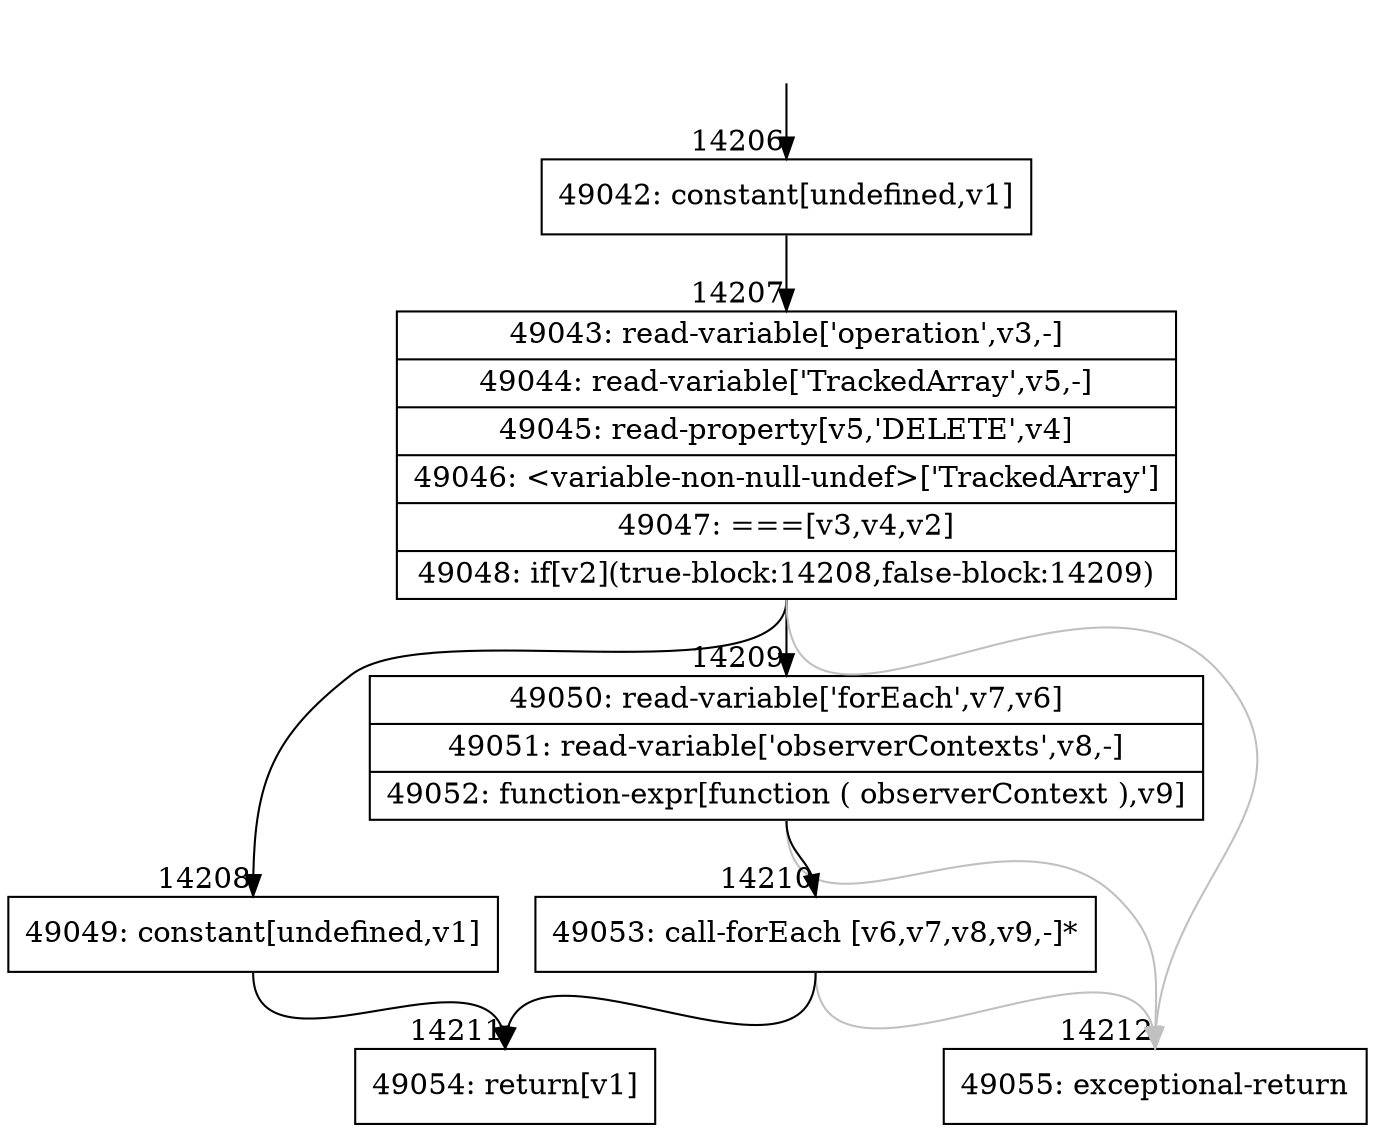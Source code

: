 digraph {
rankdir="TD"
BB_entry1180[shape=none,label=""];
BB_entry1180 -> BB14206 [tailport=s, headport=n, headlabel="    14206"]
BB14206 [shape=record label="{49042: constant[undefined,v1]}" ] 
BB14206 -> BB14207 [tailport=s, headport=n, headlabel="      14207"]
BB14207 [shape=record label="{49043: read-variable['operation',v3,-]|49044: read-variable['TrackedArray',v5,-]|49045: read-property[v5,'DELETE',v4]|49046: \<variable-non-null-undef\>['TrackedArray']|49047: ===[v3,v4,v2]|49048: if[v2](true-block:14208,false-block:14209)}" ] 
BB14207 -> BB14208 [tailport=s, headport=n, headlabel="      14208"]
BB14207 -> BB14209 [tailport=s, headport=n, headlabel="      14209"]
BB14207 -> BB14212 [tailport=s, headport=n, color=gray, headlabel="      14212"]
BB14208 [shape=record label="{49049: constant[undefined,v1]}" ] 
BB14208 -> BB14211 [tailport=s, headport=n, headlabel="      14211"]
BB14209 [shape=record label="{49050: read-variable['forEach',v7,v6]|49051: read-variable['observerContexts',v8,-]|49052: function-expr[function ( observerContext ),v9]}" ] 
BB14209 -> BB14210 [tailport=s, headport=n, headlabel="      14210"]
BB14209 -> BB14212 [tailport=s, headport=n, color=gray]
BB14210 [shape=record label="{49053: call-forEach [v6,v7,v8,v9,-]*}" ] 
BB14210 -> BB14211 [tailport=s, headport=n]
BB14210 -> BB14212 [tailport=s, headport=n, color=gray]
BB14211 [shape=record label="{49054: return[v1]}" ] 
BB14212 [shape=record label="{49055: exceptional-return}" ] 
//#$~ 26349
}
